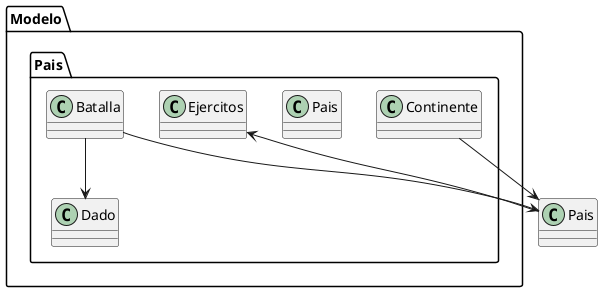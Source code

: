 @startuml
package Modelo {
    package Pais{
        class Continente
        class Pais
        class Batalla
        class Dado
        class Ejercitos
    }
}

Continente --> Pais
Batalla --> Pais
Batalla --> Dado
Pais --> Ejercitos
@enduml